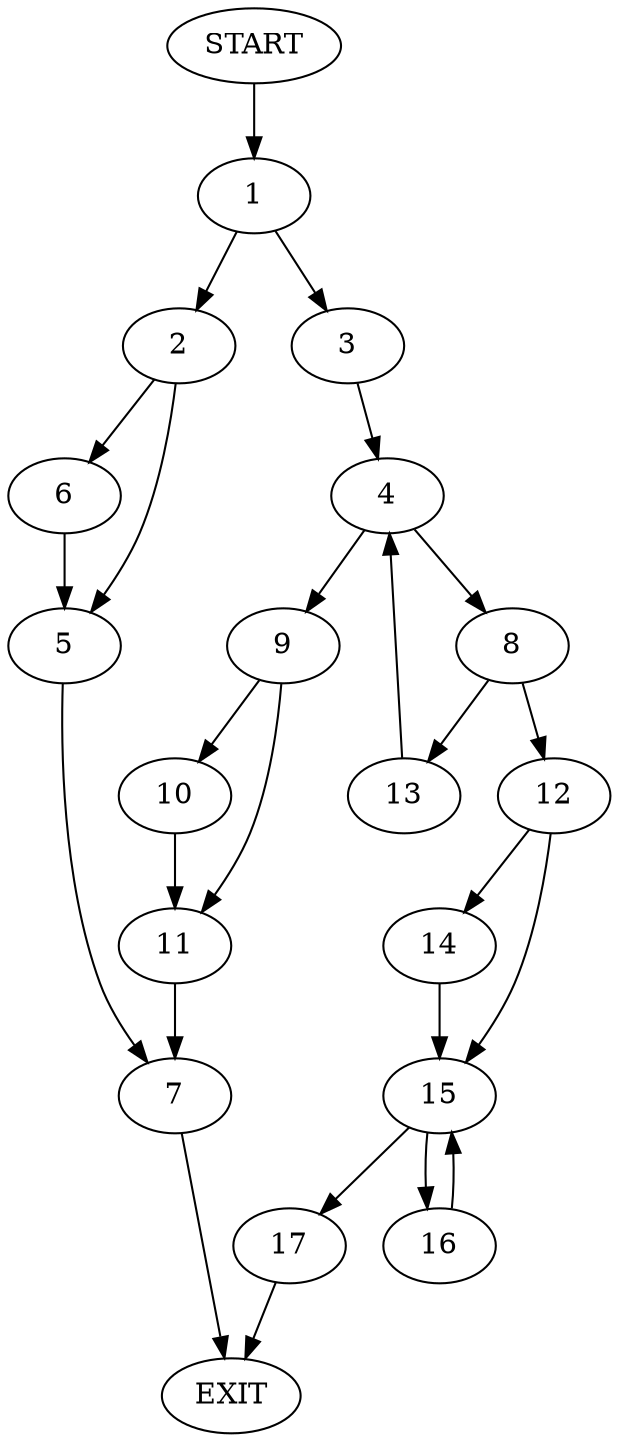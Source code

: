 digraph {
0 [label="START"]
18 [label="EXIT"]
0 -> 1
1 -> 2
1 -> 3
3 -> 4
2 -> 5
2 -> 6
5 -> 7
6 -> 5
7 -> 18
4 -> 8
4 -> 9
9 -> 10
9 -> 11
8 -> 12
8 -> 13
12 -> 14
12 -> 15
13 -> 4
14 -> 15
15 -> 16
15 -> 17
16 -> 15
17 -> 18
10 -> 11
11 -> 7
}
